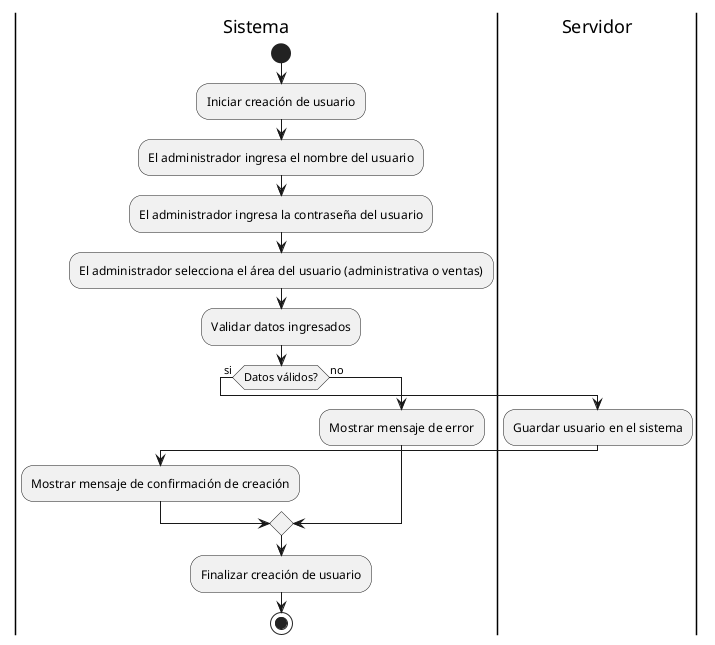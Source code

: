 @startuml Crear usuario

|Sistema|
start
:Iniciar creación de usuario;
:El administrador ingresa el nombre del usuario;
:El administrador ingresa la contraseña del usuario;
:El administrador selecciona el área del usuario (administrativa o ventas);
:Validar datos ingresados;
if (Datos válidos?) then (si)
    |Servidor|
    :Guardar usuario en el sistema;
    |Sistema|
    :Mostrar mensaje de confirmación de creación;
else (no)
    :Mostrar mensaje de error;
endif
:Finalizar creación de usuario;
stop

@enduml
